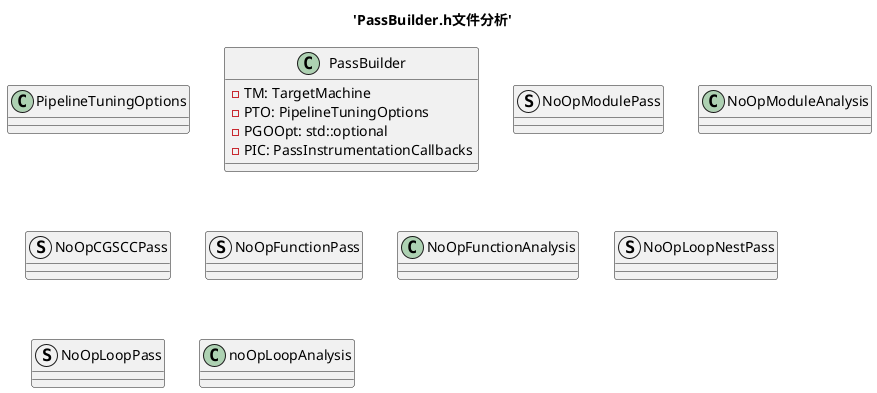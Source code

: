 @startuml

title 'PassBuilder.h文件分析'

top to bottom direction

skinparam groupInheritance 2

' **********
' 类定义
' **********
class PipelineTuningOptions {

}

class PassBuilder {
  - TM: TargetMachine
  - PTO: PipelineTuningOptions
  - PGOOpt: std::optional
  - PIC: PassInstrumentationCallbacks
}

struct NoOpModulePass {

}

class NoOpModuleAnalysis {

}

struct NoOpCGSCCPass {

}

struct NoOpFunctionPass {

}

class NoOpFunctionAnalysis {

}

struct NoOpLoopNestPass {

}

struct NoOpLoopPass {

}

class noOpLoopAnalysis {

}




@enduml